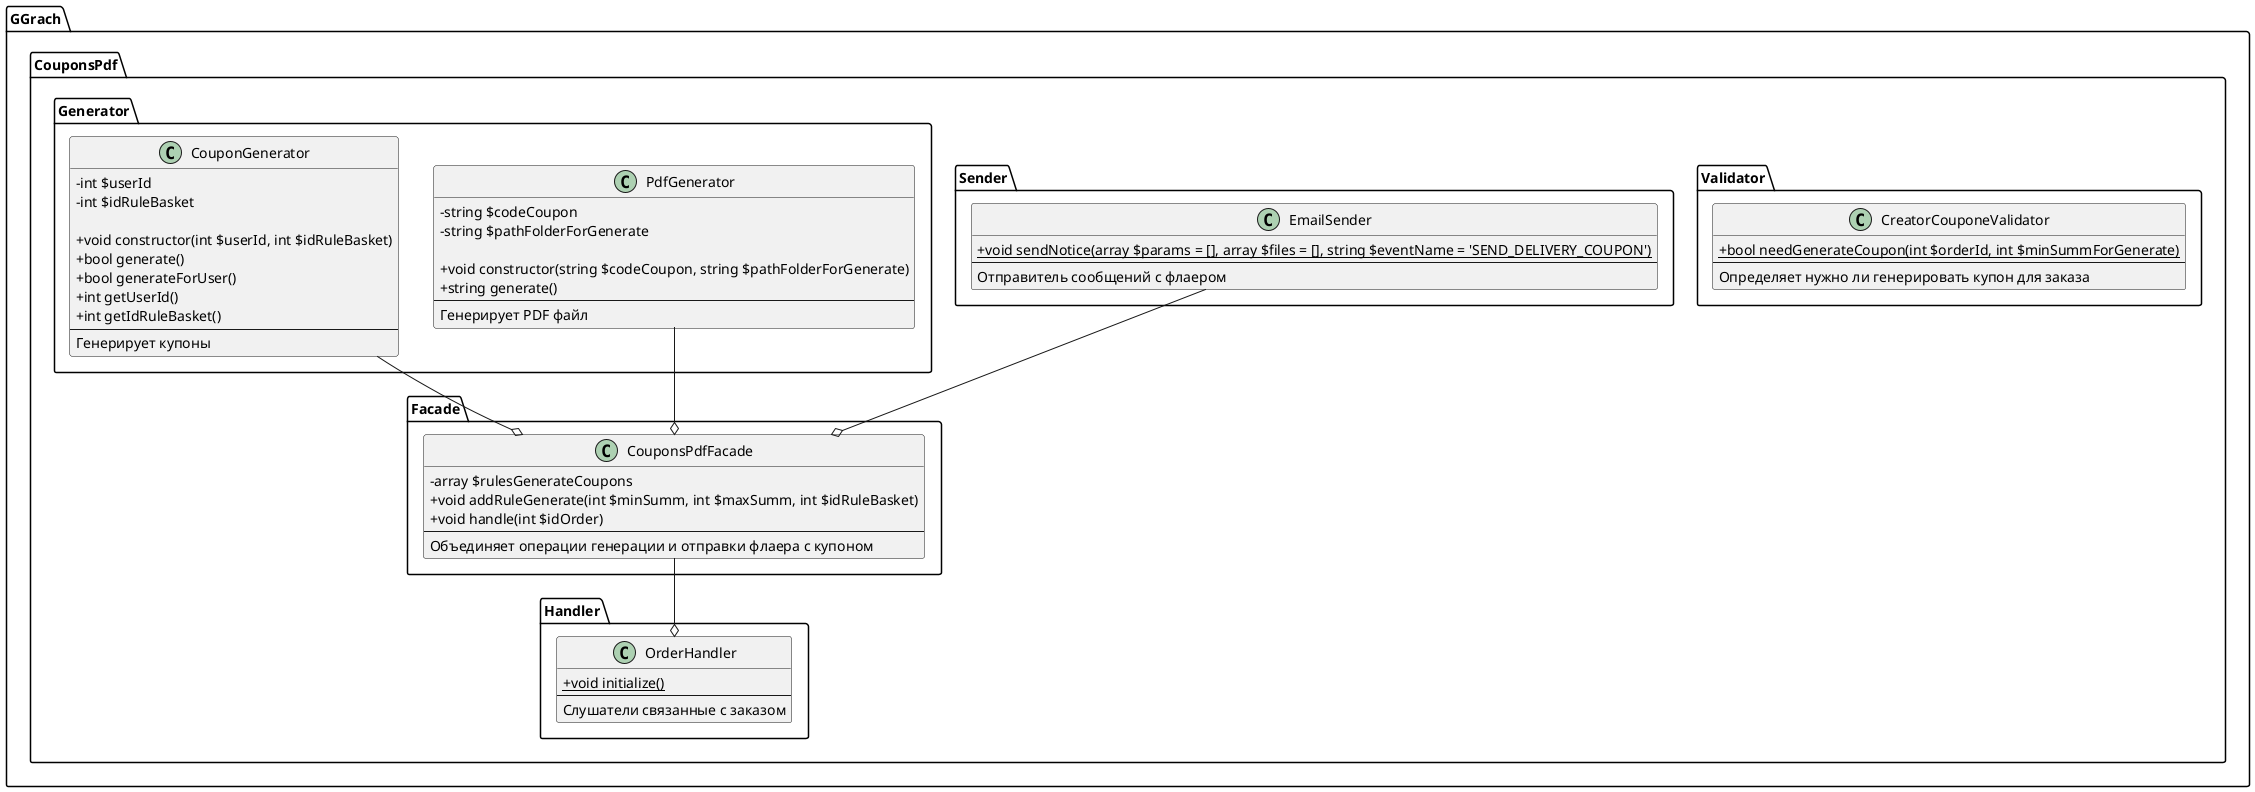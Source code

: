 @startuml

skinparam classAttributeIconSize 0

package GGrach.CouponsPdf {
    namespace Handler {
        class OrderHandler {
          + {static} void initialize()
          --
          Слушатели связанные с заказом 
        }
    }

    namespace Validator {
        class CreatorCouponeValidator{
          + {static} bool needGenerateCoupon(int $orderId, int $minSummForGenerate)
          --
          Определяет нужно ли генерировать купон для заказа
        }
    }

    namespace Sender {
        class EmailSender {
          + {static} void sendNotice(array $params = [], array $files = [], string $eventName = 'SEND_DELIVERY_COUPON')
          --
          Отправитель сообщений с флаером
        }
    }

    namespace Generator {
        class PdfGenerator {
          - string $сodeCoupon
          - string $pathFolderForGenerate

          + void constructor(string $сodeCoupon, string $pathFolderForGenerate)
          + string generate()
          --
          Генерирует PDF файл
        }

        class CouponGenerator {
          - int $userId
          - int $idRuleBasket

          + void constructor(int $userId, int $idRuleBasket)
          + bool generate()
          + bool generateForUser()
          + int getUserId()
          + int getIdRuleBasket()
          --
          Генерирует купоны
        }
    }


    namespace Facade {
        class CouponsPdfFacade {
          - array $rulesGenerateCoupons
          + void addRuleGenerate(int $minSumm, int $maxSumm, int $idRuleBasket)
          + void handle(int $idOrder)
          --
          Объединяет операции генерации и отправки флаера с купоном
        }
    }


    Generator.CouponGenerator --o Facade.CouponsPdfFacade
    Generator.PdfGenerator --o Facade.CouponsPdfFacade
    Sender.EmailSender --o Facade.CouponsPdfFacade

    Facade.CouponsPdfFacade --o Handler.OrderHandler
}

@enduml
